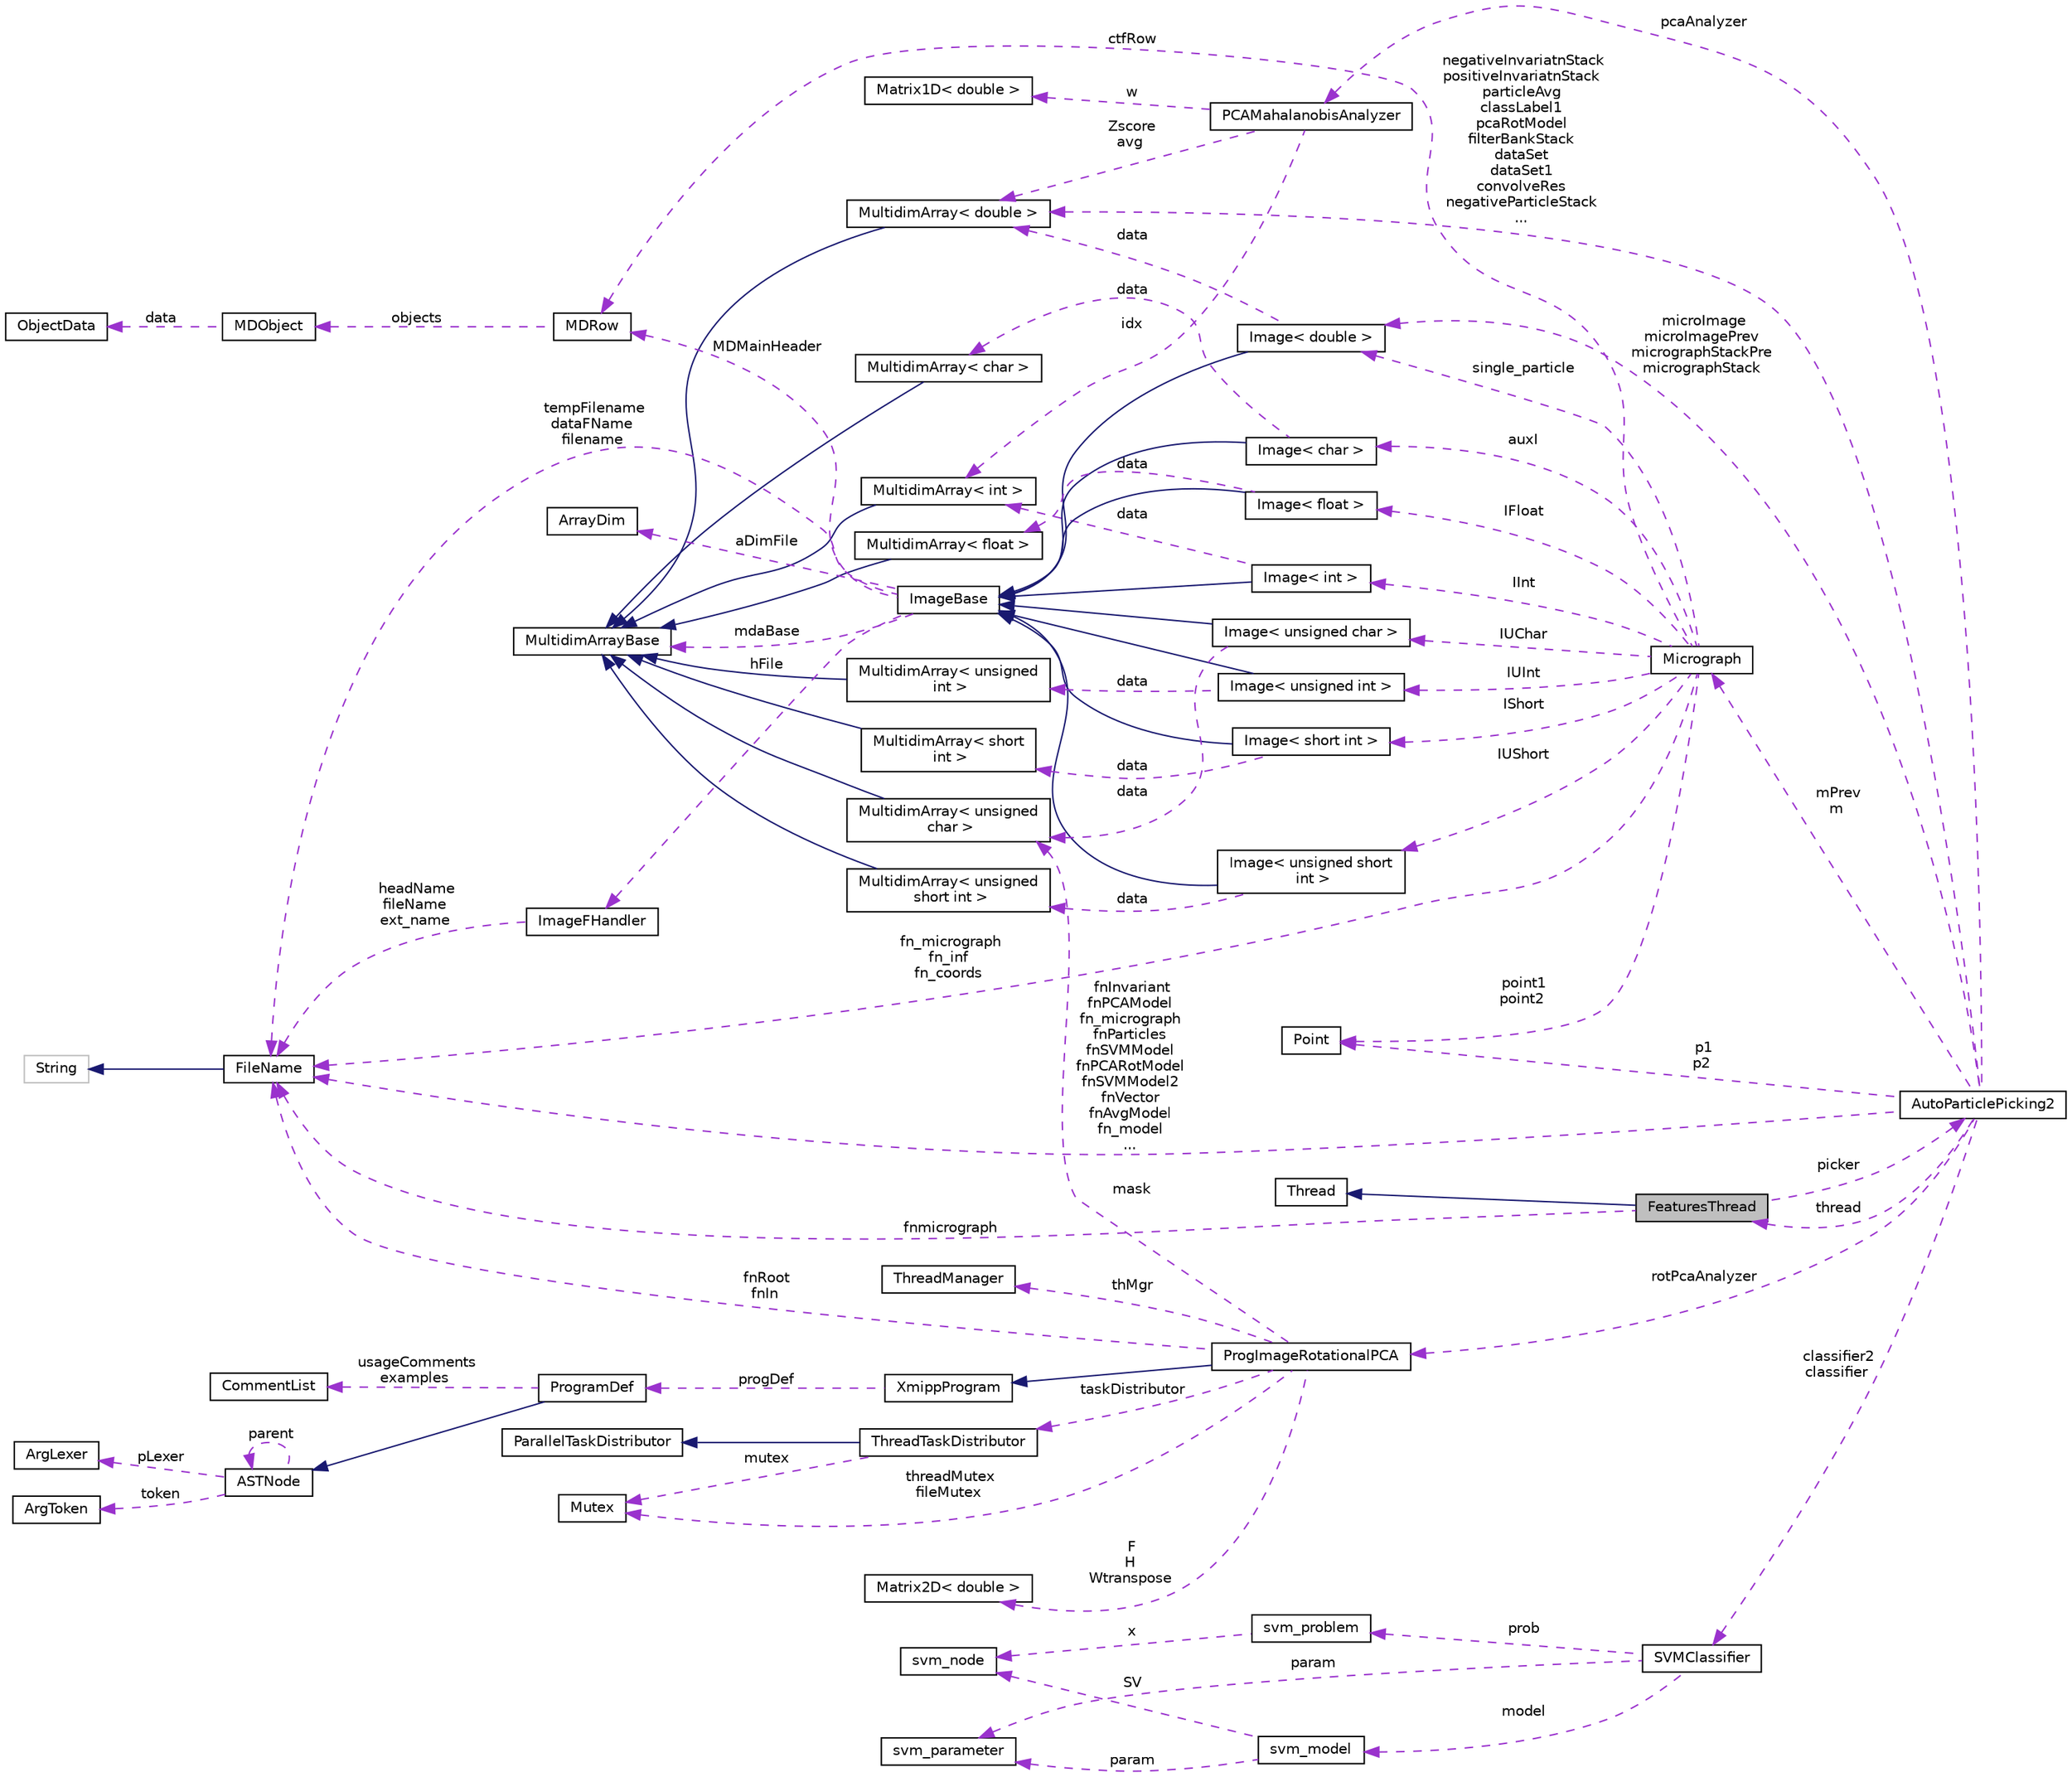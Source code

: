 digraph "FeaturesThread"
{
  edge [fontname="Helvetica",fontsize="10",labelfontname="Helvetica",labelfontsize="10"];
  node [fontname="Helvetica",fontsize="10",shape=record];
  rankdir="LR";
  Node2 [label="FeaturesThread",height=0.2,width=0.4,color="black", fillcolor="grey75", style="filled", fontcolor="black"];
  Node3 -> Node2 [dir="back",color="midnightblue",fontsize="10",style="solid",fontname="Helvetica"];
  Node3 [label="Thread",height=0.2,width=0.4,color="black", fillcolor="white", style="filled",URL="$classThread.html"];
  Node4 -> Node2 [dir="back",color="darkorchid3",fontsize="10",style="dashed",label=" picker" ,fontname="Helvetica"];
  Node4 [label="AutoParticlePicking2",height=0.2,width=0.4,color="black", fillcolor="white", style="filled",URL="$classAutoParticlePicking2.html"];
  Node5 -> Node4 [dir="back",color="darkorchid3",fontsize="10",style="dashed",label=" pcaAnalyzer" ,fontname="Helvetica"];
  Node5 [label="PCAMahalanobisAnalyzer",height=0.2,width=0.4,color="black", fillcolor="white", style="filled",URL="$classPCAMahalanobisAnalyzer.html"];
  Node6 -> Node5 [dir="back",color="darkorchid3",fontsize="10",style="dashed",label=" w" ,fontname="Helvetica"];
  Node6 [label="Matrix1D\< double \>",height=0.2,width=0.4,color="black", fillcolor="white", style="filled",URL="$classMatrix1D.html"];
  Node7 -> Node5 [dir="back",color="darkorchid3",fontsize="10",style="dashed",label=" Zscore\navg" ,fontname="Helvetica"];
  Node7 [label="MultidimArray\< double \>",height=0.2,width=0.4,color="black", fillcolor="white", style="filled",URL="$classMultidimArray.html"];
  Node8 -> Node7 [dir="back",color="midnightblue",fontsize="10",style="solid",fontname="Helvetica"];
  Node8 [label="MultidimArrayBase",height=0.2,width=0.4,color="black", fillcolor="white", style="filled",URL="$classMultidimArrayBase.html"];
  Node9 -> Node5 [dir="back",color="darkorchid3",fontsize="10",style="dashed",label=" idx" ,fontname="Helvetica"];
  Node9 [label="MultidimArray\< int \>",height=0.2,width=0.4,color="black", fillcolor="white", style="filled",URL="$classMultidimArray.html"];
  Node8 -> Node9 [dir="back",color="midnightblue",fontsize="10",style="solid",fontname="Helvetica"];
  Node2 -> Node4 [dir="back",color="darkorchid3",fontsize="10",style="dashed",label=" thread" ,fontname="Helvetica"];
  Node10 -> Node4 [dir="back",color="darkorchid3",fontsize="10",style="dashed",label=" classifier2\nclassifier" ,fontname="Helvetica"];
  Node10 [label="SVMClassifier",height=0.2,width=0.4,color="black", fillcolor="white", style="filled",URL="$classSVMClassifier.html"];
  Node11 -> Node10 [dir="back",color="darkorchid3",fontsize="10",style="dashed",label=" prob" ,fontname="Helvetica"];
  Node11 [label="svm_problem",height=0.2,width=0.4,color="black", fillcolor="white", style="filled",URL="$structsvm__problem.html"];
  Node12 -> Node11 [dir="back",color="darkorchid3",fontsize="10",style="dashed",label=" x" ,fontname="Helvetica"];
  Node12 [label="svm_node",height=0.2,width=0.4,color="black", fillcolor="white", style="filled",URL="$structsvm__node.html"];
  Node13 -> Node10 [dir="back",color="darkorchid3",fontsize="10",style="dashed",label=" model" ,fontname="Helvetica"];
  Node13 [label="svm_model",height=0.2,width=0.4,color="black", fillcolor="white", style="filled",URL="$structsvm__model.html"];
  Node12 -> Node13 [dir="back",color="darkorchid3",fontsize="10",style="dashed",label=" SV" ,fontname="Helvetica"];
  Node14 -> Node13 [dir="back",color="darkorchid3",fontsize="10",style="dashed",label=" param" ,fontname="Helvetica"];
  Node14 [label="svm_parameter",height=0.2,width=0.4,color="black", fillcolor="white", style="filled",URL="$structsvm__parameter.html"];
  Node14 -> Node10 [dir="back",color="darkorchid3",fontsize="10",style="dashed",label=" param" ,fontname="Helvetica"];
  Node15 -> Node4 [dir="back",color="darkorchid3",fontsize="10",style="dashed",label=" mPrev\nm" ,fontname="Helvetica"];
  Node15 [label="Micrograph",height=0.2,width=0.4,color="black", fillcolor="white", style="filled",URL="$classMicrograph.html"];
  Node16 -> Node15 [dir="back",color="darkorchid3",fontsize="10",style="dashed",label=" auxI" ,fontname="Helvetica"];
  Node16 [label="Image\< char \>",height=0.2,width=0.4,color="black", fillcolor="white", style="filled",URL="$classImage.html"];
  Node17 -> Node16 [dir="back",color="midnightblue",fontsize="10",style="solid",fontname="Helvetica"];
  Node17 [label="ImageBase",height=0.2,width=0.4,color="black", fillcolor="white", style="filled",URL="$classImageBase.html",tooltip="Image base class. "];
  Node8 -> Node17 [dir="back",color="darkorchid3",fontsize="10",style="dashed",label=" mdaBase" ,fontname="Helvetica"];
  Node18 -> Node17 [dir="back",color="darkorchid3",fontsize="10",style="dashed",label=" hFile" ,fontname="Helvetica"];
  Node18 [label="ImageFHandler",height=0.2,width=0.4,color="black", fillcolor="white", style="filled",URL="$structImageFHandler.html"];
  Node19 -> Node18 [dir="back",color="darkorchid3",fontsize="10",style="dashed",label=" headName\nfileName\next_name" ,fontname="Helvetica"];
  Node19 [label="FileName",height=0.2,width=0.4,color="black", fillcolor="white", style="filled",URL="$classFileName.html"];
  Node20 -> Node19 [dir="back",color="midnightblue",fontsize="10",style="solid",fontname="Helvetica"];
  Node20 [label="String",height=0.2,width=0.4,color="grey75", fillcolor="white", style="filled"];
  Node21 -> Node17 [dir="back",color="darkorchid3",fontsize="10",style="dashed",label=" MDMainHeader" ,fontname="Helvetica"];
  Node21 [label="MDRow",height=0.2,width=0.4,color="black", fillcolor="white", style="filled",URL="$classMDRow.html"];
  Node22 -> Node21 [dir="back",color="darkorchid3",fontsize="10",style="dashed",label=" objects" ,fontname="Helvetica"];
  Node22 [label="MDObject",height=0.2,width=0.4,color="black", fillcolor="white", style="filled",URL="$classMDObject.html"];
  Node23 -> Node22 [dir="back",color="darkorchid3",fontsize="10",style="dashed",label=" data" ,fontname="Helvetica"];
  Node23 [label="ObjectData",height=0.2,width=0.4,color="black", fillcolor="white", style="filled",URL="$unionObjectData.html"];
  Node24 -> Node17 [dir="back",color="darkorchid3",fontsize="10",style="dashed",label=" aDimFile" ,fontname="Helvetica"];
  Node24 [label="ArrayDim",height=0.2,width=0.4,color="black", fillcolor="white", style="filled",URL="$structArrayDim.html"];
  Node19 -> Node17 [dir="back",color="darkorchid3",fontsize="10",style="dashed",label=" tempFilename\ndataFName\nfilename" ,fontname="Helvetica"];
  Node25 -> Node16 [dir="back",color="darkorchid3",fontsize="10",style="dashed",label=" data" ,fontname="Helvetica"];
  Node25 [label="MultidimArray\< char \>",height=0.2,width=0.4,color="black", fillcolor="white", style="filled",URL="$classMultidimArray.html"];
  Node8 -> Node25 [dir="back",color="midnightblue",fontsize="10",style="solid",fontname="Helvetica"];
  Node26 -> Node15 [dir="back",color="darkorchid3",fontsize="10",style="dashed",label=" IFloat" ,fontname="Helvetica"];
  Node26 [label="Image\< float \>",height=0.2,width=0.4,color="black", fillcolor="white", style="filled",URL="$classImage.html"];
  Node17 -> Node26 [dir="back",color="midnightblue",fontsize="10",style="solid",fontname="Helvetica"];
  Node27 -> Node26 [dir="back",color="darkorchid3",fontsize="10",style="dashed",label=" data" ,fontname="Helvetica"];
  Node27 [label="MultidimArray\< float \>",height=0.2,width=0.4,color="black", fillcolor="white", style="filled",URL="$classMultidimArray.html"];
  Node8 -> Node27 [dir="back",color="midnightblue",fontsize="10",style="solid",fontname="Helvetica"];
  Node28 -> Node15 [dir="back",color="darkorchid3",fontsize="10",style="dashed",label=" IUInt" ,fontname="Helvetica"];
  Node28 [label="Image\< unsigned int \>",height=0.2,width=0.4,color="black", fillcolor="white", style="filled",URL="$classImage.html"];
  Node17 -> Node28 [dir="back",color="midnightblue",fontsize="10",style="solid",fontname="Helvetica"];
  Node29 -> Node28 [dir="back",color="darkorchid3",fontsize="10",style="dashed",label=" data" ,fontname="Helvetica"];
  Node29 [label="MultidimArray\< unsigned\l int \>",height=0.2,width=0.4,color="black", fillcolor="white", style="filled",URL="$classMultidimArray.html"];
  Node8 -> Node29 [dir="back",color="midnightblue",fontsize="10",style="solid",fontname="Helvetica"];
  Node30 -> Node15 [dir="back",color="darkorchid3",fontsize="10",style="dashed",label=" IUShort" ,fontname="Helvetica"];
  Node30 [label="Image\< unsigned short\l int \>",height=0.2,width=0.4,color="black", fillcolor="white", style="filled",URL="$classImage.html"];
  Node17 -> Node30 [dir="back",color="midnightblue",fontsize="10",style="solid",fontname="Helvetica"];
  Node31 -> Node30 [dir="back",color="darkorchid3",fontsize="10",style="dashed",label=" data" ,fontname="Helvetica"];
  Node31 [label="MultidimArray\< unsigned\l short int \>",height=0.2,width=0.4,color="black", fillcolor="white", style="filled",URL="$classMultidimArray.html"];
  Node8 -> Node31 [dir="back",color="midnightblue",fontsize="10",style="solid",fontname="Helvetica"];
  Node32 -> Node15 [dir="back",color="darkorchid3",fontsize="10",style="dashed",label=" single_particle" ,fontname="Helvetica"];
  Node32 [label="Image\< double \>",height=0.2,width=0.4,color="black", fillcolor="white", style="filled",URL="$classImage.html"];
  Node17 -> Node32 [dir="back",color="midnightblue",fontsize="10",style="solid",fontname="Helvetica"];
  Node7 -> Node32 [dir="back",color="darkorchid3",fontsize="10",style="dashed",label=" data" ,fontname="Helvetica"];
  Node33 -> Node15 [dir="back",color="darkorchid3",fontsize="10",style="dashed",label=" IShort" ,fontname="Helvetica"];
  Node33 [label="Image\< short int \>",height=0.2,width=0.4,color="black", fillcolor="white", style="filled",URL="$classImage.html"];
  Node17 -> Node33 [dir="back",color="midnightblue",fontsize="10",style="solid",fontname="Helvetica"];
  Node34 -> Node33 [dir="back",color="darkorchid3",fontsize="10",style="dashed",label=" data" ,fontname="Helvetica"];
  Node34 [label="MultidimArray\< short\l int \>",height=0.2,width=0.4,color="black", fillcolor="white", style="filled",URL="$classMultidimArray.html"];
  Node8 -> Node34 [dir="back",color="midnightblue",fontsize="10",style="solid",fontname="Helvetica"];
  Node35 -> Node15 [dir="back",color="darkorchid3",fontsize="10",style="dashed",label=" point1\npoint2" ,fontname="Helvetica"];
  Node35 [label="Point",height=0.2,width=0.4,color="black", fillcolor="white", style="filled",URL="$structPoint.html"];
  Node36 -> Node15 [dir="back",color="darkorchid3",fontsize="10",style="dashed",label=" IInt" ,fontname="Helvetica"];
  Node36 [label="Image\< int \>",height=0.2,width=0.4,color="black", fillcolor="white", style="filled",URL="$classImage.html"];
  Node17 -> Node36 [dir="back",color="midnightblue",fontsize="10",style="solid",fontname="Helvetica"];
  Node9 -> Node36 [dir="back",color="darkorchid3",fontsize="10",style="dashed",label=" data" ,fontname="Helvetica"];
  Node21 -> Node15 [dir="back",color="darkorchid3",fontsize="10",style="dashed",label=" ctfRow" ,fontname="Helvetica"];
  Node37 -> Node15 [dir="back",color="darkorchid3",fontsize="10",style="dashed",label=" IUChar" ,fontname="Helvetica"];
  Node37 [label="Image\< unsigned char \>",height=0.2,width=0.4,color="black", fillcolor="white", style="filled",URL="$classImage.html"];
  Node17 -> Node37 [dir="back",color="midnightblue",fontsize="10",style="solid",fontname="Helvetica"];
  Node38 -> Node37 [dir="back",color="darkorchid3",fontsize="10",style="dashed",label=" data" ,fontname="Helvetica"];
  Node38 [label="MultidimArray\< unsigned\l char \>",height=0.2,width=0.4,color="black", fillcolor="white", style="filled",URL="$classMultidimArray.html"];
  Node8 -> Node38 [dir="back",color="midnightblue",fontsize="10",style="solid",fontname="Helvetica"];
  Node19 -> Node15 [dir="back",color="darkorchid3",fontsize="10",style="dashed",label=" fn_micrograph\nfn_inf\nfn_coords" ,fontname="Helvetica"];
  Node39 -> Node4 [dir="back",color="darkorchid3",fontsize="10",style="dashed",label=" rotPcaAnalyzer" ,fontname="Helvetica"];
  Node39 [label="ProgImageRotationalPCA",height=0.2,width=0.4,color="black", fillcolor="white", style="filled",URL="$classProgImageRotationalPCA.html"];
  Node40 -> Node39 [dir="back",color="midnightblue",fontsize="10",style="solid",fontname="Helvetica"];
  Node40 [label="XmippProgram",height=0.2,width=0.4,color="black", fillcolor="white", style="filled",URL="$classXmippProgram.html"];
  Node41 -> Node40 [dir="back",color="darkorchid3",fontsize="10",style="dashed",label=" progDef" ,fontname="Helvetica"];
  Node41 [label="ProgramDef",height=0.2,width=0.4,color="black", fillcolor="white", style="filled",URL="$classProgramDef.html"];
  Node42 -> Node41 [dir="back",color="midnightblue",fontsize="10",style="solid",fontname="Helvetica"];
  Node42 [label="ASTNode",height=0.2,width=0.4,color="black", fillcolor="white", style="filled",URL="$classASTNode.html"];
  Node43 -> Node42 [dir="back",color="darkorchid3",fontsize="10",style="dashed",label=" token" ,fontname="Helvetica"];
  Node43 [label="ArgToken",height=0.2,width=0.4,color="black", fillcolor="white", style="filled",URL="$classArgToken.html"];
  Node44 -> Node42 [dir="back",color="darkorchid3",fontsize="10",style="dashed",label=" pLexer" ,fontname="Helvetica"];
  Node44 [label="ArgLexer",height=0.2,width=0.4,color="black", fillcolor="white", style="filled",URL="$classArgLexer.html"];
  Node42 -> Node42 [dir="back",color="darkorchid3",fontsize="10",style="dashed",label=" parent" ,fontname="Helvetica"];
  Node45 -> Node41 [dir="back",color="darkorchid3",fontsize="10",style="dashed",label=" usageComments\nexamples" ,fontname="Helvetica"];
  Node45 [label="CommentList",height=0.2,width=0.4,color="black", fillcolor="white", style="filled",URL="$classCommentList.html"];
  Node46 -> Node39 [dir="back",color="darkorchid3",fontsize="10",style="dashed",label=" F\nH\nWtranspose" ,fontname="Helvetica"];
  Node46 [label="Matrix2D\< double \>",height=0.2,width=0.4,color="black", fillcolor="white", style="filled",URL="$classMatrix2D.html"];
  Node47 -> Node39 [dir="back",color="darkorchid3",fontsize="10",style="dashed",label=" thMgr" ,fontname="Helvetica"];
  Node47 [label="ThreadManager",height=0.2,width=0.4,color="black", fillcolor="white", style="filled",URL="$classThreadManager.html"];
  Node48 -> Node39 [dir="back",color="darkorchid3",fontsize="10",style="dashed",label=" threadMutex\nfileMutex" ,fontname="Helvetica"];
  Node48 [label="Mutex",height=0.2,width=0.4,color="black", fillcolor="white", style="filled",URL="$classMutex.html"];
  Node49 -> Node39 [dir="back",color="darkorchid3",fontsize="10",style="dashed",label=" taskDistributor" ,fontname="Helvetica"];
  Node49 [label="ThreadTaskDistributor",height=0.2,width=0.4,color="black", fillcolor="white", style="filled",URL="$classThreadTaskDistributor.html"];
  Node50 -> Node49 [dir="back",color="midnightblue",fontsize="10",style="solid",fontname="Helvetica"];
  Node50 [label="ParallelTaskDistributor",height=0.2,width=0.4,color="black", fillcolor="white", style="filled",URL="$classParallelTaskDistributor.html"];
  Node48 -> Node49 [dir="back",color="darkorchid3",fontsize="10",style="dashed",label=" mutex" ,fontname="Helvetica"];
  Node38 -> Node39 [dir="back",color="darkorchid3",fontsize="10",style="dashed",label=" mask" ,fontname="Helvetica"];
  Node19 -> Node39 [dir="back",color="darkorchid3",fontsize="10",style="dashed",label=" fnRoot\nfnIn" ,fontname="Helvetica"];
  Node32 -> Node4 [dir="back",color="darkorchid3",fontsize="10",style="dashed",label=" microImage\nmicroImagePrev\nmicrographStackPre\nmicrographStack" ,fontname="Helvetica"];
  Node7 -> Node4 [dir="back",color="darkorchid3",fontsize="10",style="dashed",label=" negativeInvariatnStack\npositiveInvariatnStack\nparticleAvg\nclassLabel1\npcaRotModel\nfilterBankStack\ndataSet\ndataSet1\nconvolveRes\nnegativeParticleStack\n..." ,fontname="Helvetica"];
  Node35 -> Node4 [dir="back",color="darkorchid3",fontsize="10",style="dashed",label=" p1\np2" ,fontname="Helvetica"];
  Node19 -> Node4 [dir="back",color="darkorchid3",fontsize="10",style="dashed",label=" fnInvariant\nfnPCAModel\nfn_micrograph\nfnParticles\nfnSVMModel\nfnPCARotModel\nfnSVMModel2\nfnVector\nfnAvgModel\nfn_model\n..." ,fontname="Helvetica"];
  Node19 -> Node2 [dir="back",color="darkorchid3",fontsize="10",style="dashed",label=" fnmicrograph" ,fontname="Helvetica"];
}

